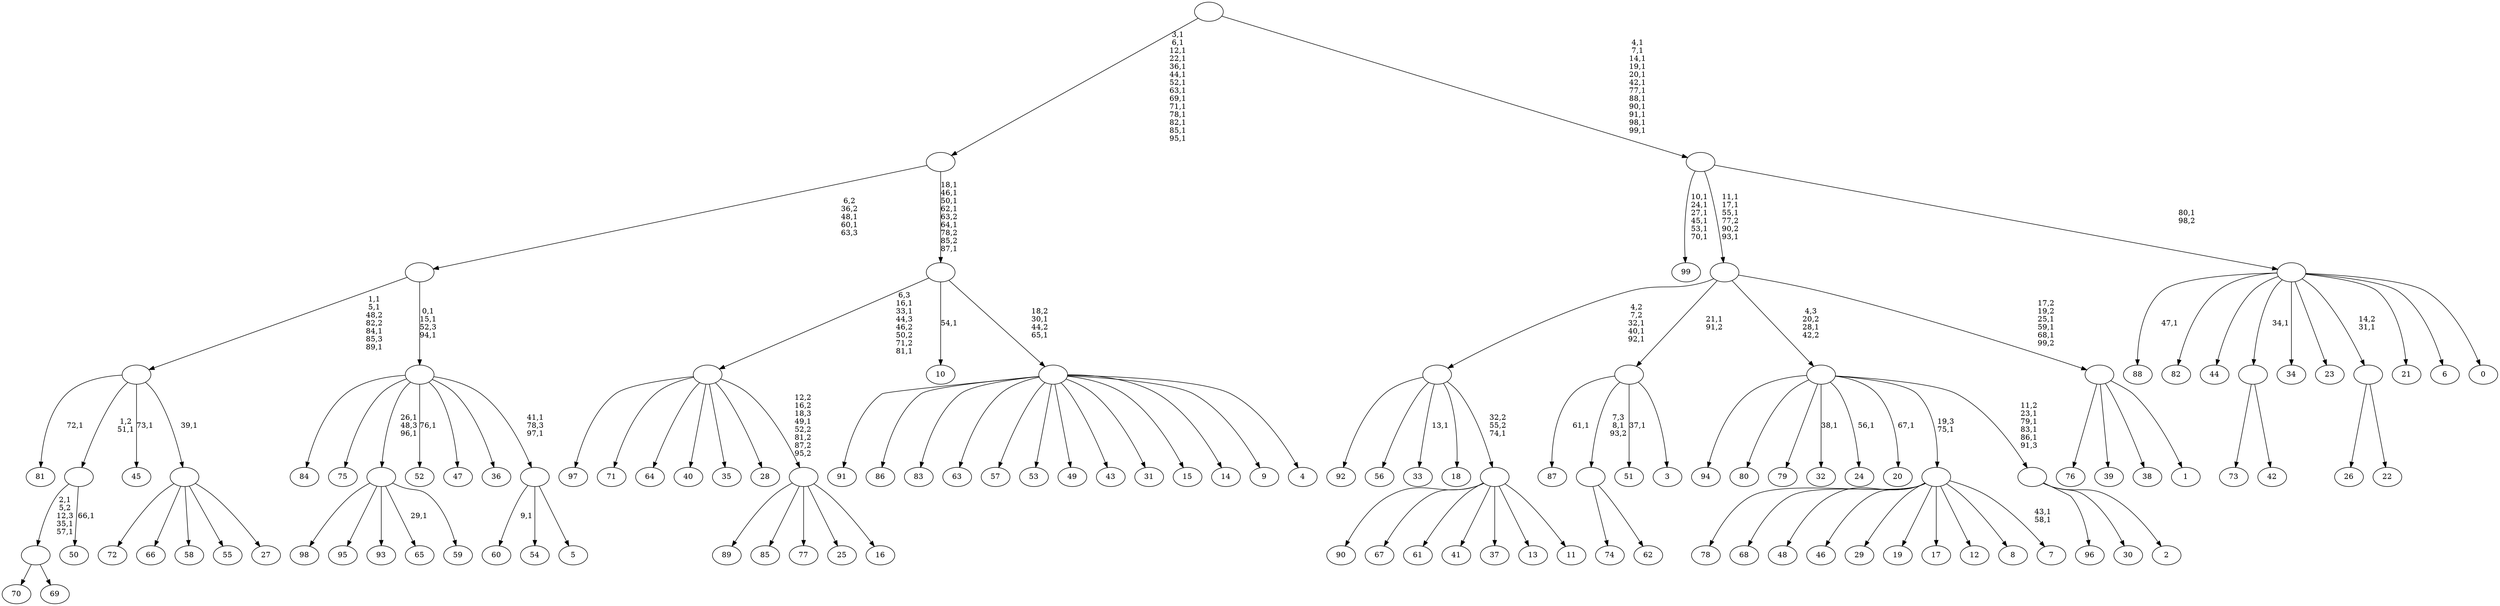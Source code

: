 digraph T {
	200 [label="99"]
	193 [label="98"]
	192 [label="97"]
	191 [label="96"]
	190 [label="95"]
	189 [label="94"]
	188 [label="93"]
	187 [label="92"]
	186 [label="91"]
	185 [label="90"]
	184 [label="89"]
	183 [label="88"]
	181 [label="87"]
	179 [label="86"]
	178 [label="85"]
	177 [label="84"]
	176 [label="83"]
	175 [label="82"]
	174 [label="81"]
	172 [label="80"]
	171 [label="79"]
	170 [label="78"]
	169 [label="77"]
	168 [label="76"]
	167 [label="75"]
	166 [label="74"]
	165 [label="73"]
	164 [label="72"]
	163 [label="71"]
	162 [label="70"]
	161 [label="69"]
	160 [label=""]
	157 [label="68"]
	156 [label="67"]
	155 [label="66"]
	154 [label="65"]
	152 [label="64"]
	151 [label="63"]
	150 [label="62"]
	149 [label=""]
	148 [label="61"]
	147 [label="60"]
	145 [label="59"]
	144 [label=""]
	142 [label="58"]
	141 [label="57"]
	140 [label="56"]
	139 [label="55"]
	138 [label="54"]
	137 [label="53"]
	136 [label="52"]
	134 [label="51"]
	132 [label="50"]
	130 [label=""]
	129 [label="49"]
	128 [label="48"]
	127 [label="47"]
	126 [label="46"]
	125 [label="45"]
	123 [label="44"]
	122 [label="43"]
	121 [label="42"]
	120 [label=""]
	119 [label="41"]
	118 [label="40"]
	117 [label="39"]
	116 [label="38"]
	115 [label="37"]
	114 [label="36"]
	113 [label="35"]
	112 [label="34"]
	111 [label="33"]
	109 [label="32"]
	107 [label="31"]
	106 [label="30"]
	105 [label="29"]
	104 [label="28"]
	103 [label="27"]
	102 [label=""]
	101 [label=""]
	97 [label="26"]
	96 [label="25"]
	95 [label="24"]
	93 [label="23"]
	92 [label="22"]
	91 [label=""]
	90 [label="21"]
	89 [label="20"]
	87 [label="19"]
	86 [label="18"]
	85 [label="17"]
	84 [label="16"]
	83 [label=""]
	82 [label=""]
	79 [label="15"]
	78 [label="14"]
	77 [label="13"]
	76 [label="12"]
	75 [label="11"]
	74 [label=""]
	73 [label=""]
	70 [label="10"]
	68 [label="9"]
	67 [label="8"]
	66 [label="7"]
	63 [label=""]
	62 [label="6"]
	61 [label="5"]
	60 [label=""]
	58 [label=""]
	55 [label=""]
	53 [label="4"]
	52 [label=""]
	50 [label=""]
	44 [label=""]
	30 [label="3"]
	29 [label=""]
	28 [label="2"]
	27 [label=""]
	23 [label=""]
	22 [label="1"]
	21 [label=""]
	18 [label=""]
	14 [label="0"]
	13 [label=""]
	12 [label=""]
	0 [label=""]
	160 -> 162 [label=""]
	160 -> 161 [label=""]
	149 -> 166 [label=""]
	149 -> 150 [label=""]
	144 -> 154 [label="29,1"]
	144 -> 193 [label=""]
	144 -> 190 [label=""]
	144 -> 188 [label=""]
	144 -> 145 [label=""]
	130 -> 132 [label="66,1"]
	130 -> 160 [label="2,1\n5,2\n12,3\n35,1\n57,1"]
	120 -> 165 [label=""]
	120 -> 121 [label=""]
	102 -> 164 [label=""]
	102 -> 155 [label=""]
	102 -> 142 [label=""]
	102 -> 139 [label=""]
	102 -> 103 [label=""]
	101 -> 125 [label="73,1"]
	101 -> 174 [label="72,1"]
	101 -> 130 [label="1,2\n51,1"]
	101 -> 102 [label="39,1"]
	91 -> 97 [label=""]
	91 -> 92 [label=""]
	83 -> 184 [label=""]
	83 -> 178 [label=""]
	83 -> 169 [label=""]
	83 -> 96 [label=""]
	83 -> 84 [label=""]
	82 -> 192 [label=""]
	82 -> 163 [label=""]
	82 -> 152 [label=""]
	82 -> 118 [label=""]
	82 -> 113 [label=""]
	82 -> 104 [label=""]
	82 -> 83 [label="12,2\n16,2\n18,3\n49,1\n52,2\n81,2\n87,2\n95,2"]
	74 -> 185 [label=""]
	74 -> 156 [label=""]
	74 -> 148 [label=""]
	74 -> 119 [label=""]
	74 -> 115 [label=""]
	74 -> 77 [label=""]
	74 -> 75 [label=""]
	73 -> 111 [label="13,1"]
	73 -> 187 [label=""]
	73 -> 140 [label=""]
	73 -> 86 [label=""]
	73 -> 74 [label="32,2\n55,2\n74,1"]
	63 -> 66 [label="43,1\n58,1"]
	63 -> 170 [label=""]
	63 -> 157 [label=""]
	63 -> 128 [label=""]
	63 -> 126 [label=""]
	63 -> 105 [label=""]
	63 -> 87 [label=""]
	63 -> 85 [label=""]
	63 -> 76 [label=""]
	63 -> 67 [label=""]
	60 -> 147 [label="9,1"]
	60 -> 138 [label=""]
	60 -> 61 [label=""]
	58 -> 60 [label="41,1\n78,3\n97,1"]
	58 -> 136 [label="76,1"]
	58 -> 144 [label="26,1\n48,3\n96,1"]
	58 -> 177 [label=""]
	58 -> 167 [label=""]
	58 -> 127 [label=""]
	58 -> 114 [label=""]
	55 -> 58 [label="0,1\n15,1\n52,3\n94,1"]
	55 -> 101 [label="1,1\n5,1\n48,2\n82,2\n84,1\n85,3\n89,1"]
	52 -> 186 [label=""]
	52 -> 179 [label=""]
	52 -> 176 [label=""]
	52 -> 151 [label=""]
	52 -> 141 [label=""]
	52 -> 137 [label=""]
	52 -> 129 [label=""]
	52 -> 122 [label=""]
	52 -> 107 [label=""]
	52 -> 79 [label=""]
	52 -> 78 [label=""]
	52 -> 68 [label=""]
	52 -> 53 [label=""]
	50 -> 52 [label="18,2\n30,1\n44,2\n65,1"]
	50 -> 70 [label="54,1"]
	50 -> 82 [label="6,3\n16,1\n33,1\n44,3\n46,2\n50,2\n71,2\n81,1"]
	44 -> 50 [label="18,1\n46,1\n50,1\n62,1\n63,2\n64,1\n78,2\n85,2\n87,1"]
	44 -> 55 [label="6,2\n36,2\n48,1\n60,1\n63,3"]
	29 -> 134 [label="37,1"]
	29 -> 181 [label="61,1"]
	29 -> 149 [label="7,3\n8,1\n93,2"]
	29 -> 30 [label=""]
	27 -> 191 [label=""]
	27 -> 106 [label=""]
	27 -> 28 [label=""]
	23 -> 27 [label="11,2\n23,1\n79,1\n83,1\n86,1\n91,3"]
	23 -> 89 [label="67,1"]
	23 -> 95 [label="56,1"]
	23 -> 109 [label="38,1"]
	23 -> 189 [label=""]
	23 -> 172 [label=""]
	23 -> 171 [label=""]
	23 -> 63 [label="19,3\n75,1"]
	21 -> 168 [label=""]
	21 -> 117 [label=""]
	21 -> 116 [label=""]
	21 -> 22 [label=""]
	18 -> 21 [label="17,2\n19,2\n25,1\n59,1\n68,1\n99,2"]
	18 -> 73 [label="4,2\n7,2\n32,1\n40,1\n92,1"]
	18 -> 29 [label="21,1\n91,2"]
	18 -> 23 [label="4,3\n20,2\n28,1\n42,2"]
	13 -> 183 [label="47,1"]
	13 -> 175 [label=""]
	13 -> 123 [label=""]
	13 -> 120 [label="34,1"]
	13 -> 112 [label=""]
	13 -> 93 [label=""]
	13 -> 91 [label="14,2\n31,1"]
	13 -> 90 [label=""]
	13 -> 62 [label=""]
	13 -> 14 [label=""]
	12 -> 18 [label="11,1\n17,1\n55,1\n77,2\n90,2\n93,1"]
	12 -> 200 [label="10,1\n24,1\n27,1\n45,1\n53,1\n70,1"]
	12 -> 13 [label="80,1\n98,2"]
	0 -> 12 [label="4,1\n7,1\n14,1\n19,1\n20,1\n42,1\n77,1\n88,1\n90,1\n91,1\n98,1\n99,1"]
	0 -> 44 [label="3,1\n6,1\n12,1\n22,1\n36,1\n44,1\n52,1\n63,1\n69,1\n71,1\n78,1\n82,1\n85,1\n95,1"]
}
